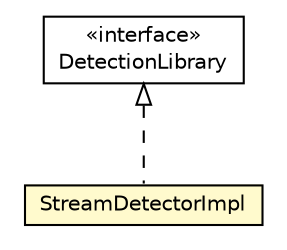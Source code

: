 #!/usr/local/bin/dot
#
# Class diagram 
# Generated by UMLGraph version 5.1 (http://www.umlgraph.org/)
#

digraph G {
	edge [fontname="Helvetica",fontsize=10,labelfontname="Helvetica",labelfontsize=10];
	node [fontname="Helvetica",fontsize=10,shape=plaintext];
	nodesep=0.25;
	ranksep=0.5;
	// com.gc.iotools.fmt.detect.wzf.StreamDetectorImpl
	c557 [label=<<table title="com.gc.iotools.fmt.detect.wzf.StreamDetectorImpl" border="0" cellborder="1" cellspacing="0" cellpadding="2" port="p" bgcolor="lemonChiffon" href="./StreamDetectorImpl.html">
		<tr><td><table border="0" cellspacing="0" cellpadding="1">
<tr><td align="center" balign="center"> StreamDetectorImpl </td></tr>
		</table></td></tr>
		</table>>, fontname="Helvetica", fontcolor="black", fontsize=10.0];
	// com.gc.iotools.fmt.base.DetectionLibrary
	c568 [label=<<table title="com.gc.iotools.fmt.base.DetectionLibrary" border="0" cellborder="1" cellspacing="0" cellpadding="2" port="p" href="../../base/DetectionLibrary.html">
		<tr><td><table border="0" cellspacing="0" cellpadding="1">
<tr><td align="center" balign="center"> &#171;interface&#187; </td></tr>
<tr><td align="center" balign="center"> DetectionLibrary </td></tr>
		</table></td></tr>
		</table>>, fontname="Helvetica", fontcolor="black", fontsize=10.0];
	//com.gc.iotools.fmt.detect.wzf.StreamDetectorImpl implements com.gc.iotools.fmt.base.DetectionLibrary
	c568:p -> c557:p [dir=back,arrowtail=empty,style=dashed];
}

